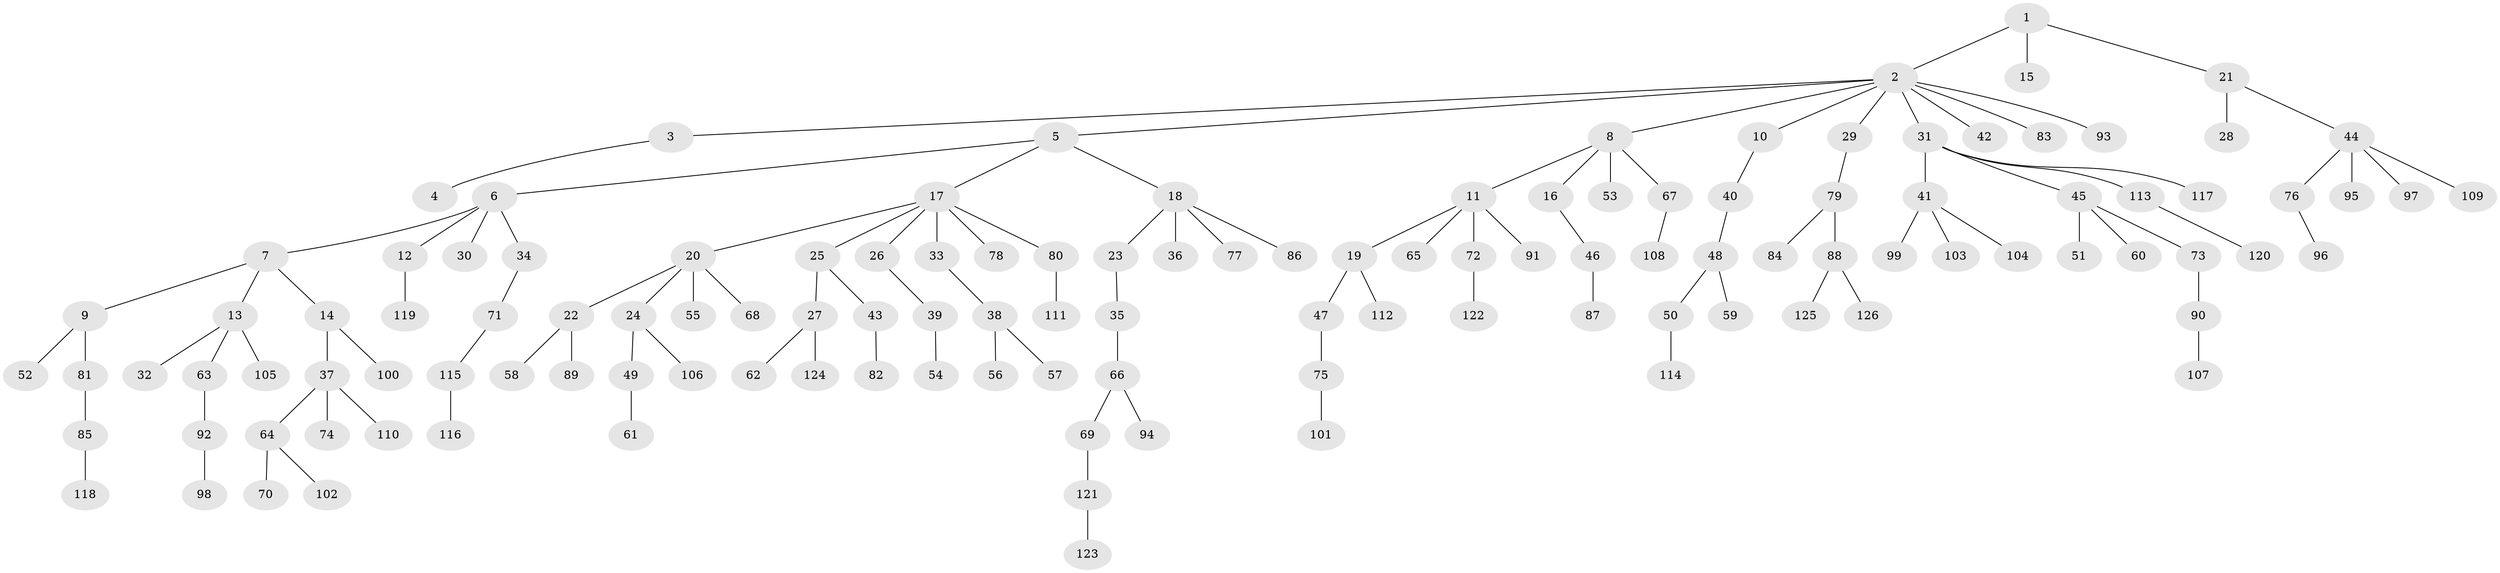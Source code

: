// Generated by graph-tools (version 1.1) at 2025/11/02/27/25 16:11:28]
// undirected, 126 vertices, 125 edges
graph export_dot {
graph [start="1"]
  node [color=gray90,style=filled];
  1;
  2;
  3;
  4;
  5;
  6;
  7;
  8;
  9;
  10;
  11;
  12;
  13;
  14;
  15;
  16;
  17;
  18;
  19;
  20;
  21;
  22;
  23;
  24;
  25;
  26;
  27;
  28;
  29;
  30;
  31;
  32;
  33;
  34;
  35;
  36;
  37;
  38;
  39;
  40;
  41;
  42;
  43;
  44;
  45;
  46;
  47;
  48;
  49;
  50;
  51;
  52;
  53;
  54;
  55;
  56;
  57;
  58;
  59;
  60;
  61;
  62;
  63;
  64;
  65;
  66;
  67;
  68;
  69;
  70;
  71;
  72;
  73;
  74;
  75;
  76;
  77;
  78;
  79;
  80;
  81;
  82;
  83;
  84;
  85;
  86;
  87;
  88;
  89;
  90;
  91;
  92;
  93;
  94;
  95;
  96;
  97;
  98;
  99;
  100;
  101;
  102;
  103;
  104;
  105;
  106;
  107;
  108;
  109;
  110;
  111;
  112;
  113;
  114;
  115;
  116;
  117;
  118;
  119;
  120;
  121;
  122;
  123;
  124;
  125;
  126;
  1 -- 2;
  1 -- 15;
  1 -- 21;
  2 -- 3;
  2 -- 5;
  2 -- 8;
  2 -- 10;
  2 -- 29;
  2 -- 31;
  2 -- 42;
  2 -- 83;
  2 -- 93;
  3 -- 4;
  5 -- 6;
  5 -- 17;
  5 -- 18;
  6 -- 7;
  6 -- 12;
  6 -- 30;
  6 -- 34;
  7 -- 9;
  7 -- 13;
  7 -- 14;
  8 -- 11;
  8 -- 16;
  8 -- 53;
  8 -- 67;
  9 -- 52;
  9 -- 81;
  10 -- 40;
  11 -- 19;
  11 -- 65;
  11 -- 72;
  11 -- 91;
  12 -- 119;
  13 -- 32;
  13 -- 63;
  13 -- 105;
  14 -- 37;
  14 -- 100;
  16 -- 46;
  17 -- 20;
  17 -- 25;
  17 -- 26;
  17 -- 33;
  17 -- 78;
  17 -- 80;
  18 -- 23;
  18 -- 36;
  18 -- 77;
  18 -- 86;
  19 -- 47;
  19 -- 112;
  20 -- 22;
  20 -- 24;
  20 -- 55;
  20 -- 68;
  21 -- 28;
  21 -- 44;
  22 -- 58;
  22 -- 89;
  23 -- 35;
  24 -- 49;
  24 -- 106;
  25 -- 27;
  25 -- 43;
  26 -- 39;
  27 -- 62;
  27 -- 124;
  29 -- 79;
  31 -- 41;
  31 -- 45;
  31 -- 113;
  31 -- 117;
  33 -- 38;
  34 -- 71;
  35 -- 66;
  37 -- 64;
  37 -- 74;
  37 -- 110;
  38 -- 56;
  38 -- 57;
  39 -- 54;
  40 -- 48;
  41 -- 99;
  41 -- 103;
  41 -- 104;
  43 -- 82;
  44 -- 76;
  44 -- 95;
  44 -- 97;
  44 -- 109;
  45 -- 51;
  45 -- 60;
  45 -- 73;
  46 -- 87;
  47 -- 75;
  48 -- 50;
  48 -- 59;
  49 -- 61;
  50 -- 114;
  63 -- 92;
  64 -- 70;
  64 -- 102;
  66 -- 69;
  66 -- 94;
  67 -- 108;
  69 -- 121;
  71 -- 115;
  72 -- 122;
  73 -- 90;
  75 -- 101;
  76 -- 96;
  79 -- 84;
  79 -- 88;
  80 -- 111;
  81 -- 85;
  85 -- 118;
  88 -- 125;
  88 -- 126;
  90 -- 107;
  92 -- 98;
  113 -- 120;
  115 -- 116;
  121 -- 123;
}
